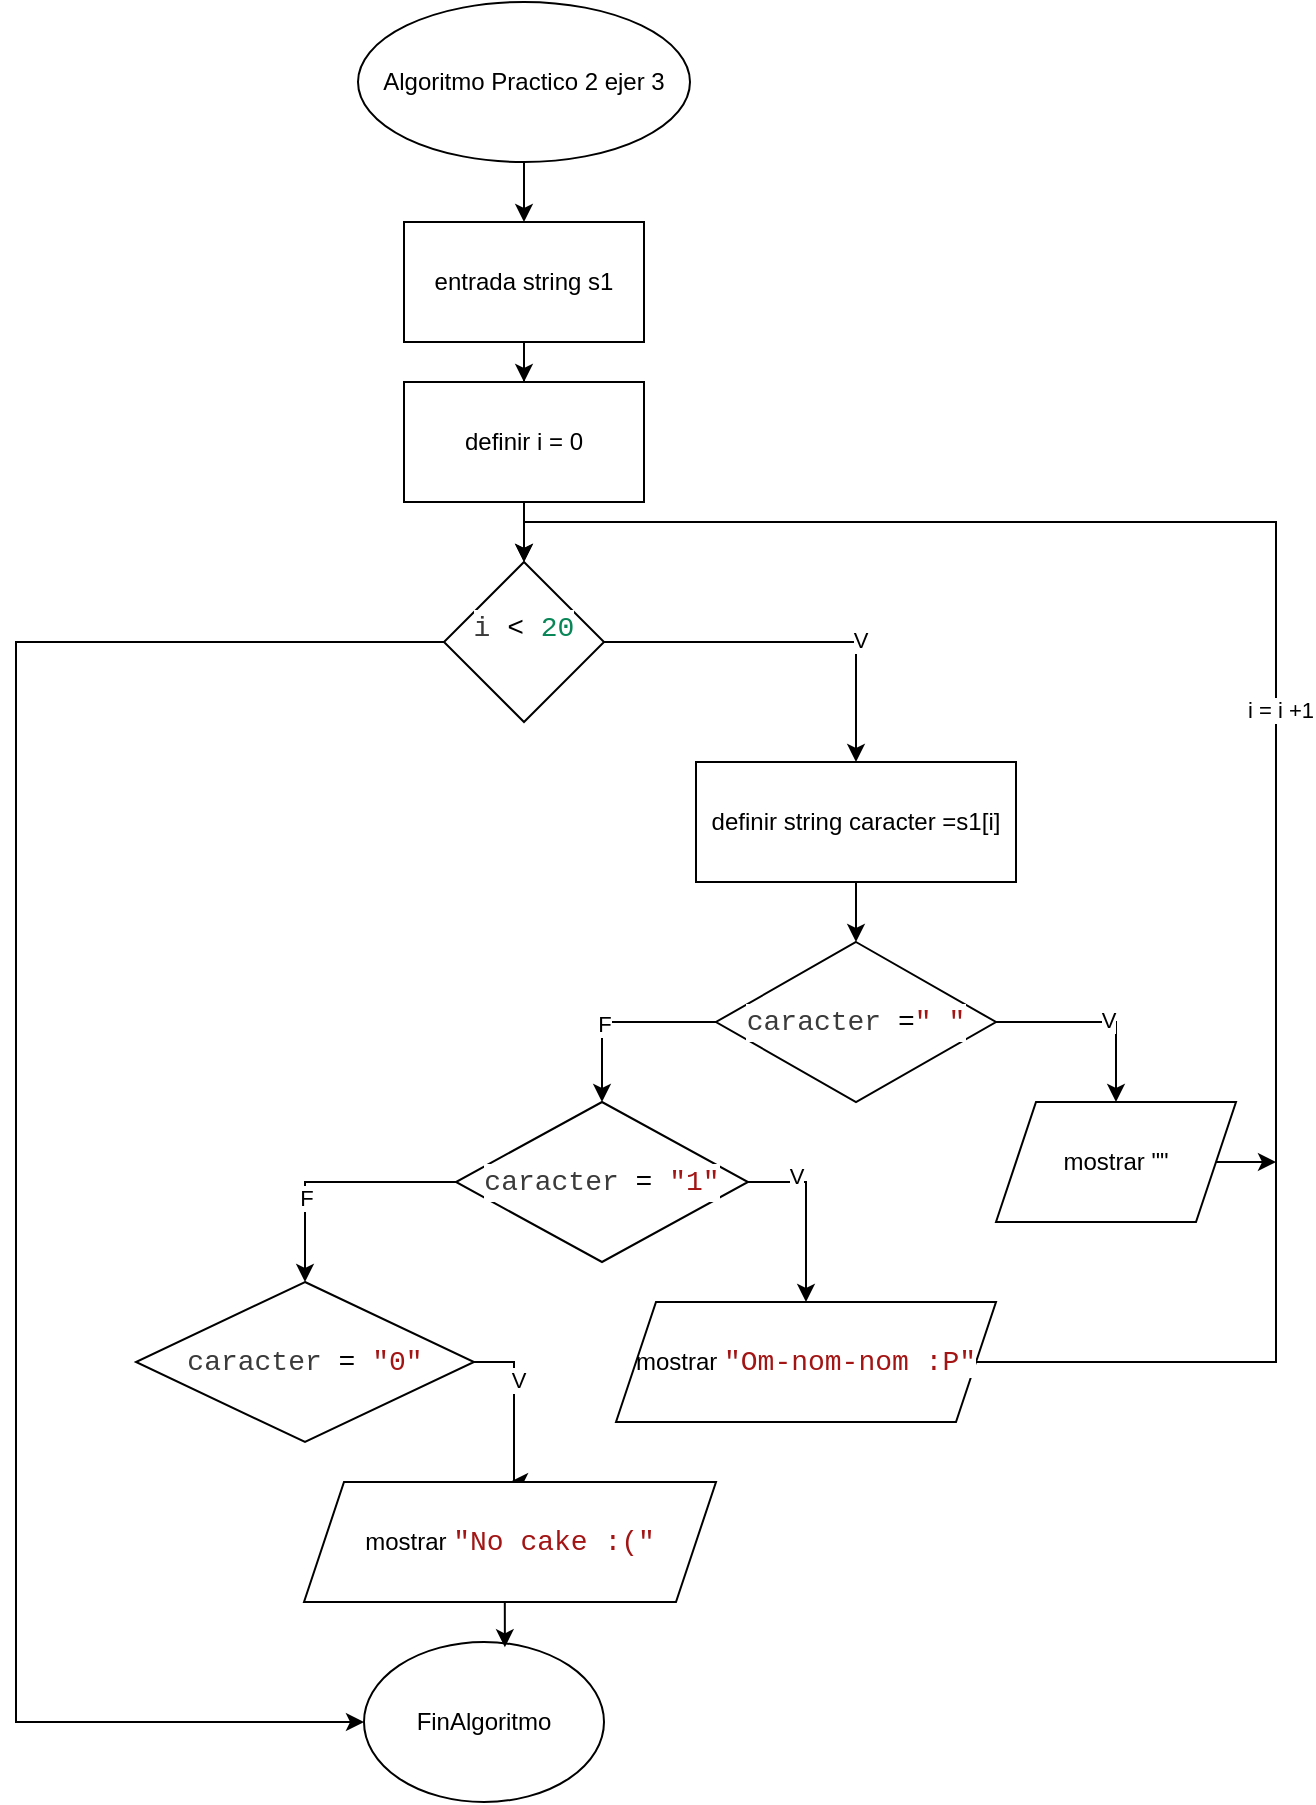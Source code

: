 <mxfile version="24.4.0" type="device">
  <diagram name="Página-1" id="dQosSo9aFtHesNLGAmVI">
    <mxGraphModel dx="1290" dy="653" grid="1" gridSize="10" guides="1" tooltips="1" connect="1" arrows="1" fold="1" page="1" pageScale="1" pageWidth="827" pageHeight="1169" math="0" shadow="0">
      <root>
        <mxCell id="0" />
        <mxCell id="1" parent="0" />
        <mxCell id="zS_e5yhTXhwQkNNHLyUT-13" style="edgeStyle=orthogonalEdgeStyle;rounded=0;orthogonalLoop=1;jettySize=auto;html=1;exitX=0.5;exitY=1;exitDx=0;exitDy=0;" edge="1" parent="1" source="zS_e5yhTXhwQkNNHLyUT-1" target="zS_e5yhTXhwQkNNHLyUT-2">
          <mxGeometry relative="1" as="geometry" />
        </mxCell>
        <mxCell id="zS_e5yhTXhwQkNNHLyUT-1" value="Algoritmo Practico 2 ejer 3" style="ellipse;whiteSpace=wrap;html=1;" vertex="1" parent="1">
          <mxGeometry x="331" y="40" width="166" height="80" as="geometry" />
        </mxCell>
        <mxCell id="zS_e5yhTXhwQkNNHLyUT-14" style="edgeStyle=orthogonalEdgeStyle;rounded=0;orthogonalLoop=1;jettySize=auto;html=1;exitX=0.5;exitY=1;exitDx=0;exitDy=0;" edge="1" parent="1" source="zS_e5yhTXhwQkNNHLyUT-2" target="zS_e5yhTXhwQkNNHLyUT-3">
          <mxGeometry relative="1" as="geometry" />
        </mxCell>
        <mxCell id="zS_e5yhTXhwQkNNHLyUT-2" value="entrada string s1" style="rounded=0;whiteSpace=wrap;html=1;" vertex="1" parent="1">
          <mxGeometry x="354" y="150" width="120" height="60" as="geometry" />
        </mxCell>
        <mxCell id="zS_e5yhTXhwQkNNHLyUT-15" style="edgeStyle=orthogonalEdgeStyle;rounded=0;orthogonalLoop=1;jettySize=auto;html=1;exitX=0.5;exitY=1;exitDx=0;exitDy=0;entryX=0.5;entryY=0;entryDx=0;entryDy=0;" edge="1" parent="1" source="zS_e5yhTXhwQkNNHLyUT-3" target="zS_e5yhTXhwQkNNHLyUT-4">
          <mxGeometry relative="1" as="geometry" />
        </mxCell>
        <mxCell id="zS_e5yhTXhwQkNNHLyUT-3" value="definir i = 0" style="rounded=0;whiteSpace=wrap;html=1;" vertex="1" parent="1">
          <mxGeometry x="354" y="230" width="120" height="60" as="geometry" />
        </mxCell>
        <mxCell id="zS_e5yhTXhwQkNNHLyUT-16" style="edgeStyle=orthogonalEdgeStyle;rounded=0;orthogonalLoop=1;jettySize=auto;html=1;exitX=1;exitY=0.5;exitDx=0;exitDy=0;" edge="1" parent="1" source="zS_e5yhTXhwQkNNHLyUT-4" target="zS_e5yhTXhwQkNNHLyUT-5">
          <mxGeometry relative="1" as="geometry" />
        </mxCell>
        <mxCell id="zS_e5yhTXhwQkNNHLyUT-17" value="V" style="edgeLabel;html=1;align=center;verticalAlign=middle;resizable=0;points=[];" vertex="1" connectable="0" parent="zS_e5yhTXhwQkNNHLyUT-16">
          <mxGeometry x="0.355" y="2" relative="1" as="geometry">
            <mxPoint y="-1" as="offset" />
          </mxGeometry>
        </mxCell>
        <mxCell id="zS_e5yhTXhwQkNNHLyUT-31" style="edgeStyle=orthogonalEdgeStyle;rounded=0;orthogonalLoop=1;jettySize=auto;html=1;exitX=0;exitY=0.5;exitDx=0;exitDy=0;entryX=0;entryY=0.5;entryDx=0;entryDy=0;" edge="1" parent="1" source="zS_e5yhTXhwQkNNHLyUT-4" target="zS_e5yhTXhwQkNNHLyUT-29">
          <mxGeometry relative="1" as="geometry">
            <Array as="points">
              <mxPoint x="160" y="360" />
              <mxPoint x="160" y="900" />
            </Array>
          </mxGeometry>
        </mxCell>
        <mxCell id="zS_e5yhTXhwQkNNHLyUT-4" value="&#xa;&lt;div style=&quot;color: #3b3b3b;background-color: #ffffff;font-family: Consolas, &#39;Courier New&#39;, monospace;font-weight: normal;font-size: 14px;line-height: 19px;white-space: pre;&quot;&gt;&lt;div&gt;&lt;span style=&quot;color: #3b3b3b;&quot;&gt;i &lt;/span&gt;&lt;span style=&quot;color: #000000;&quot;&gt;&amp;lt;&lt;/span&gt;&lt;span style=&quot;color: #3b3b3b;&quot;&gt; &lt;/span&gt;&lt;span style=&quot;color: #098658;&quot;&gt;20&lt;/span&gt;&lt;/div&gt;&lt;/div&gt;&#xa;&#xa;" style="rhombus;whiteSpace=wrap;html=1;" vertex="1" parent="1">
          <mxGeometry x="374" y="320" width="80" height="80" as="geometry" />
        </mxCell>
        <mxCell id="zS_e5yhTXhwQkNNHLyUT-18" style="edgeStyle=orthogonalEdgeStyle;rounded=0;orthogonalLoop=1;jettySize=auto;html=1;exitX=0.5;exitY=1;exitDx=0;exitDy=0;" edge="1" parent="1" source="zS_e5yhTXhwQkNNHLyUT-5" target="zS_e5yhTXhwQkNNHLyUT-7">
          <mxGeometry relative="1" as="geometry" />
        </mxCell>
        <mxCell id="zS_e5yhTXhwQkNNHLyUT-5" value="definir string caracter =s1[i]" style="rounded=0;whiteSpace=wrap;html=1;" vertex="1" parent="1">
          <mxGeometry x="500" y="420" width="160" height="60" as="geometry" />
        </mxCell>
        <mxCell id="zS_e5yhTXhwQkNNHLyUT-19" style="edgeStyle=orthogonalEdgeStyle;rounded=0;orthogonalLoop=1;jettySize=auto;html=1;exitX=1;exitY=0.5;exitDx=0;exitDy=0;" edge="1" parent="1" source="zS_e5yhTXhwQkNNHLyUT-7" target="zS_e5yhTXhwQkNNHLyUT-8">
          <mxGeometry relative="1" as="geometry" />
        </mxCell>
        <mxCell id="zS_e5yhTXhwQkNNHLyUT-20" value="V" style="edgeLabel;html=1;align=center;verticalAlign=middle;resizable=0;points=[];" vertex="1" connectable="0" parent="zS_e5yhTXhwQkNNHLyUT-19">
          <mxGeometry x="0.116" y="1" relative="1" as="geometry">
            <mxPoint as="offset" />
          </mxGeometry>
        </mxCell>
        <mxCell id="zS_e5yhTXhwQkNNHLyUT-21" style="edgeStyle=orthogonalEdgeStyle;rounded=0;orthogonalLoop=1;jettySize=auto;html=1;exitX=0;exitY=0.5;exitDx=0;exitDy=0;" edge="1" parent="1" source="zS_e5yhTXhwQkNNHLyUT-7" target="zS_e5yhTXhwQkNNHLyUT-9">
          <mxGeometry relative="1" as="geometry" />
        </mxCell>
        <mxCell id="zS_e5yhTXhwQkNNHLyUT-22" value="F" style="edgeLabel;html=1;align=center;verticalAlign=middle;resizable=0;points=[];" vertex="1" connectable="0" parent="zS_e5yhTXhwQkNNHLyUT-21">
          <mxGeometry x="0.196" y="1" relative="1" as="geometry">
            <mxPoint as="offset" />
          </mxGeometry>
        </mxCell>
        <mxCell id="zS_e5yhTXhwQkNNHLyUT-7" value="&lt;br&gt;&lt;div style=&quot;color: #3b3b3b;background-color: #ffffff;font-family: Consolas, &#39;Courier New&#39;, monospace;font-weight: normal;font-size: 14px;line-height: 19px;white-space: pre;&quot;&gt;&lt;div&gt;&lt;span style=&quot;color: #3b3b3b;&quot;&gt;caracter &lt;/span&gt;&lt;span style=&quot;color: #000000;&quot;&gt;=&lt;/span&gt;&lt;span style=&quot;color: #a31515;&quot;&gt;&quot; &quot;&lt;/span&gt;&lt;/div&gt;&lt;/div&gt;&lt;div&gt;&lt;br/&gt;&lt;/div&gt;" style="rhombus;whiteSpace=wrap;html=1;" vertex="1" parent="1">
          <mxGeometry x="510" y="510" width="140" height="80" as="geometry" />
        </mxCell>
        <mxCell id="zS_e5yhTXhwQkNNHLyUT-33" style="edgeStyle=orthogonalEdgeStyle;rounded=0;orthogonalLoop=1;jettySize=auto;html=1;exitX=1;exitY=0.5;exitDx=0;exitDy=0;" edge="1" parent="1" source="zS_e5yhTXhwQkNNHLyUT-8">
          <mxGeometry relative="1" as="geometry">
            <mxPoint x="790" y="620" as="targetPoint" />
          </mxGeometry>
        </mxCell>
        <mxCell id="zS_e5yhTXhwQkNNHLyUT-8" value="mostrar &quot;&quot;" style="shape=parallelogram;perimeter=parallelogramPerimeter;whiteSpace=wrap;html=1;fixedSize=1;" vertex="1" parent="1">
          <mxGeometry x="650" y="590" width="120" height="60" as="geometry" />
        </mxCell>
        <mxCell id="zS_e5yhTXhwQkNNHLyUT-23" style="edgeStyle=orthogonalEdgeStyle;rounded=0;orthogonalLoop=1;jettySize=auto;html=1;exitX=1;exitY=0.5;exitDx=0;exitDy=0;entryX=0.5;entryY=0;entryDx=0;entryDy=0;" edge="1" parent="1" source="zS_e5yhTXhwQkNNHLyUT-9" target="zS_e5yhTXhwQkNNHLyUT-10">
          <mxGeometry relative="1" as="geometry" />
        </mxCell>
        <mxCell id="zS_e5yhTXhwQkNNHLyUT-24" value="V" style="edgeLabel;html=1;align=center;verticalAlign=middle;resizable=0;points=[];" vertex="1" connectable="0" parent="zS_e5yhTXhwQkNNHLyUT-23">
          <mxGeometry x="-0.465" y="3" relative="1" as="geometry">
            <mxPoint as="offset" />
          </mxGeometry>
        </mxCell>
        <mxCell id="zS_e5yhTXhwQkNNHLyUT-25" style="edgeStyle=orthogonalEdgeStyle;rounded=0;orthogonalLoop=1;jettySize=auto;html=1;exitX=0;exitY=0.5;exitDx=0;exitDy=0;" edge="1" parent="1" source="zS_e5yhTXhwQkNNHLyUT-9" target="zS_e5yhTXhwQkNNHLyUT-11">
          <mxGeometry relative="1" as="geometry" />
        </mxCell>
        <mxCell id="zS_e5yhTXhwQkNNHLyUT-26" value="F" style="edgeLabel;html=1;align=center;verticalAlign=middle;resizable=0;points=[];" vertex="1" connectable="0" parent="zS_e5yhTXhwQkNNHLyUT-25">
          <mxGeometry x="0.315" relative="1" as="geometry">
            <mxPoint y="1" as="offset" />
          </mxGeometry>
        </mxCell>
        <mxCell id="zS_e5yhTXhwQkNNHLyUT-9" value="&lt;br&gt;&lt;div style=&quot;color: #3b3b3b;background-color: #ffffff;font-family: Consolas, &#39;Courier New&#39;, monospace;font-weight: normal;font-size: 14px;line-height: 19px;white-space: pre;&quot;&gt;&lt;div&gt;&lt;span style=&quot;color: #3b3b3b;&quot;&gt;caracter &lt;/span&gt;&lt;span style=&quot;color: #000000;&quot;&gt;=&lt;/span&gt;&lt;span style=&quot;color: #3b3b3b;&quot;&gt; &lt;/span&gt;&lt;span style=&quot;color: #a31515;&quot;&gt;&quot;1&quot;&lt;/span&gt;&lt;/div&gt;&lt;/div&gt;&lt;div&gt;&lt;br/&gt;&lt;/div&gt;" style="rhombus;whiteSpace=wrap;html=1;" vertex="1" parent="1">
          <mxGeometry x="380" y="590" width="146" height="80" as="geometry" />
        </mxCell>
        <mxCell id="zS_e5yhTXhwQkNNHLyUT-32" style="edgeStyle=orthogonalEdgeStyle;rounded=0;orthogonalLoop=1;jettySize=auto;html=1;exitX=1;exitY=0.5;exitDx=0;exitDy=0;entryX=0.5;entryY=0;entryDx=0;entryDy=0;" edge="1" parent="1" source="zS_e5yhTXhwQkNNHLyUT-10" target="zS_e5yhTXhwQkNNHLyUT-4">
          <mxGeometry relative="1" as="geometry">
            <Array as="points">
              <mxPoint x="790" y="720" />
              <mxPoint x="790" y="300" />
              <mxPoint x="414" y="300" />
            </Array>
          </mxGeometry>
        </mxCell>
        <mxCell id="zS_e5yhTXhwQkNNHLyUT-34" value="i = i +1" style="edgeLabel;html=1;align=center;verticalAlign=middle;resizable=0;points=[];" vertex="1" connectable="0" parent="zS_e5yhTXhwQkNNHLyUT-32">
          <mxGeometry x="-0.014" y="-2" relative="1" as="geometry">
            <mxPoint as="offset" />
          </mxGeometry>
        </mxCell>
        <mxCell id="zS_e5yhTXhwQkNNHLyUT-10" value="mostrar&amp;nbsp;&lt;span style=&quot;color: rgb(163, 21, 21); background-color: rgb(255, 255, 255); font-family: Consolas, &amp;quot;Courier New&amp;quot;, monospace; font-size: 14px; white-space: pre;&quot;&gt;&quot;Om-nom-nom :P&quot;&lt;/span&gt;" style="shape=parallelogram;perimeter=parallelogramPerimeter;whiteSpace=wrap;html=1;fixedSize=1;" vertex="1" parent="1">
          <mxGeometry x="460" y="690" width="190" height="60" as="geometry" />
        </mxCell>
        <mxCell id="zS_e5yhTXhwQkNNHLyUT-27" style="edgeStyle=orthogonalEdgeStyle;rounded=0;orthogonalLoop=1;jettySize=auto;html=1;exitX=1;exitY=0.5;exitDx=0;exitDy=0;" edge="1" parent="1" source="zS_e5yhTXhwQkNNHLyUT-11" target="zS_e5yhTXhwQkNNHLyUT-12">
          <mxGeometry relative="1" as="geometry" />
        </mxCell>
        <mxCell id="zS_e5yhTXhwQkNNHLyUT-28" value="V" style="edgeLabel;html=1;align=center;verticalAlign=middle;resizable=0;points=[];" vertex="1" connectable="0" parent="zS_e5yhTXhwQkNNHLyUT-27">
          <mxGeometry x="-0.293" y="2" relative="1" as="geometry">
            <mxPoint as="offset" />
          </mxGeometry>
        </mxCell>
        <mxCell id="zS_e5yhTXhwQkNNHLyUT-11" value="&lt;br&gt;&lt;div style=&quot;color: #3b3b3b;background-color: #ffffff;font-family: Consolas, &#39;Courier New&#39;, monospace;font-weight: normal;font-size: 14px;line-height: 19px;white-space: pre;&quot;&gt;&lt;div&gt;&lt;span style=&quot;color: #3b3b3b;&quot;&gt;caracter &lt;/span&gt;&lt;span style=&quot;color: #000000;&quot;&gt;=&lt;/span&gt;&lt;span style=&quot;color: #3b3b3b;&quot;&gt; &lt;/span&gt;&lt;span style=&quot;color: #a31515;&quot;&gt;&quot;0&quot;&lt;/span&gt;&lt;/div&gt;&lt;/div&gt;&lt;div&gt;&lt;br/&gt;&lt;/div&gt;" style="rhombus;whiteSpace=wrap;html=1;" vertex="1" parent="1">
          <mxGeometry x="220" y="680" width="169" height="80" as="geometry" />
        </mxCell>
        <mxCell id="zS_e5yhTXhwQkNNHLyUT-12" value="mostrar&amp;nbsp;&lt;span style=&quot;color: rgb(163, 21, 21); background-color: rgb(255, 255, 255); font-family: Consolas, &amp;quot;Courier New&amp;quot;, monospace; font-size: 14px; white-space: pre;&quot;&gt;&quot;No cake :(&quot;&lt;/span&gt;" style="shape=parallelogram;perimeter=parallelogramPerimeter;whiteSpace=wrap;html=1;fixedSize=1;" vertex="1" parent="1">
          <mxGeometry x="304" y="780" width="206" height="60" as="geometry" />
        </mxCell>
        <mxCell id="zS_e5yhTXhwQkNNHLyUT-29" value="FinAlgoritmo" style="ellipse;whiteSpace=wrap;html=1;" vertex="1" parent="1">
          <mxGeometry x="334" y="860" width="120" height="80" as="geometry" />
        </mxCell>
        <mxCell id="zS_e5yhTXhwQkNNHLyUT-30" style="edgeStyle=orthogonalEdgeStyle;rounded=0;orthogonalLoop=1;jettySize=auto;html=1;exitX=0.5;exitY=1;exitDx=0;exitDy=0;entryX=0.587;entryY=0.033;entryDx=0;entryDy=0;entryPerimeter=0;" edge="1" parent="1" source="zS_e5yhTXhwQkNNHLyUT-12" target="zS_e5yhTXhwQkNNHLyUT-29">
          <mxGeometry relative="1" as="geometry" />
        </mxCell>
      </root>
    </mxGraphModel>
  </diagram>
</mxfile>
